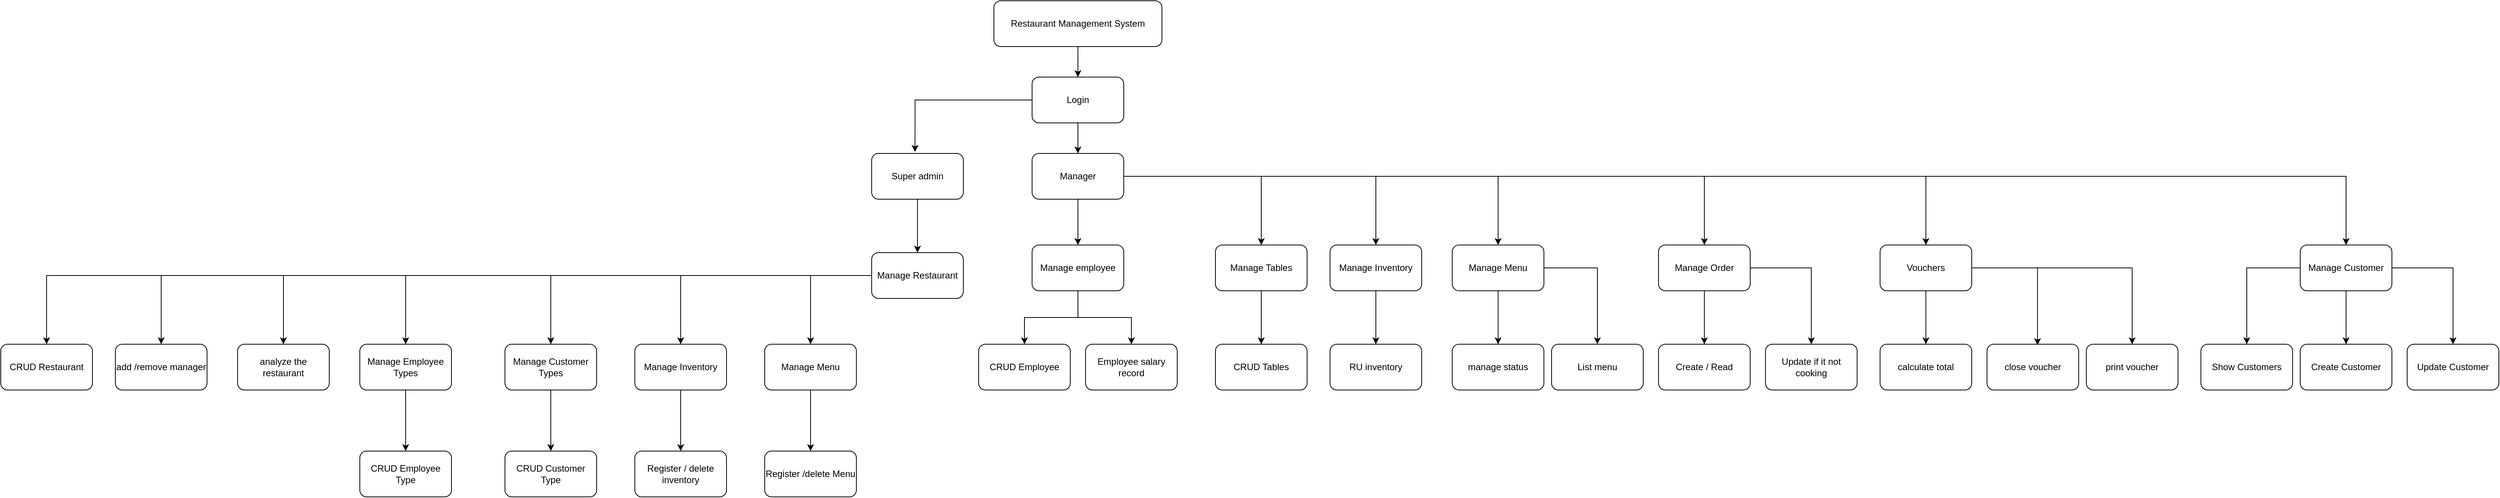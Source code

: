 <mxfile version="21.6.8" type="device">
  <diagram name="Page-1" id="StbJ_PL0KtfQ8Rq0WRKG">
    <mxGraphModel dx="3130" dy="1982" grid="1" gridSize="10" guides="1" tooltips="1" connect="1" arrows="1" fold="1" page="1" pageScale="1" pageWidth="850" pageHeight="1100" math="0" shadow="0">
      <root>
        <mxCell id="0" />
        <mxCell id="1" parent="0" />
        <mxCell id="voC10P5w6ptkILQM-bxx-18" value="" style="edgeStyle=orthogonalEdgeStyle;rounded=0;orthogonalLoop=1;jettySize=auto;html=1;" parent="1" source="voC10P5w6ptkILQM-bxx-1" target="voC10P5w6ptkILQM-bxx-17" edge="1">
          <mxGeometry relative="1" as="geometry" />
        </mxCell>
        <mxCell id="voC10P5w6ptkILQM-bxx-1" value="Restaurant Management System" style="rounded=1;whiteSpace=wrap;html=1;" parent="1" vertex="1">
          <mxGeometry x="250" y="-875" width="220" height="60" as="geometry" />
        </mxCell>
        <mxCell id="voC10P5w6ptkILQM-bxx-12" style="edgeStyle=orthogonalEdgeStyle;rounded=0;orthogonalLoop=1;jettySize=auto;html=1;" parent="1" source="voC10P5w6ptkILQM-bxx-2" target="voC10P5w6ptkILQM-bxx-11" edge="1">
          <mxGeometry relative="1" as="geometry" />
        </mxCell>
        <mxCell id="voC10P5w6ptkILQM-bxx-2" value="Super admin" style="rounded=1;whiteSpace=wrap;html=1;" parent="1" vertex="1">
          <mxGeometry x="90" y="-675" width="120" height="60" as="geometry" />
        </mxCell>
        <mxCell id="voC10P5w6ptkILQM-bxx-14" value="" style="edgeStyle=orthogonalEdgeStyle;rounded=0;orthogonalLoop=1;jettySize=auto;html=1;" parent="1" source="voC10P5w6ptkILQM-bxx-11" target="voC10P5w6ptkILQM-bxx-13" edge="1">
          <mxGeometry relative="1" as="geometry" />
        </mxCell>
        <mxCell id="voC10P5w6ptkILQM-bxx-16" style="edgeStyle=orthogonalEdgeStyle;rounded=0;orthogonalLoop=1;jettySize=auto;html=1;" parent="1" source="voC10P5w6ptkILQM-bxx-11" target="voC10P5w6ptkILQM-bxx-15" edge="1">
          <mxGeometry relative="1" as="geometry" />
        </mxCell>
        <mxCell id="voC10P5w6ptkILQM-bxx-27" style="edgeStyle=orthogonalEdgeStyle;rounded=0;orthogonalLoop=1;jettySize=auto;html=1;entryX=0.5;entryY=0;entryDx=0;entryDy=0;" parent="1" source="voC10P5w6ptkILQM-bxx-11" target="voC10P5w6ptkILQM-bxx-28" edge="1">
          <mxGeometry relative="1" as="geometry">
            <mxPoint x="-70" y="-385" as="targetPoint" />
          </mxGeometry>
        </mxCell>
        <mxCell id="voC10P5w6ptkILQM-bxx-48" style="edgeStyle=orthogonalEdgeStyle;rounded=0;orthogonalLoop=1;jettySize=auto;html=1;" parent="1" source="voC10P5w6ptkILQM-bxx-11" target="voC10P5w6ptkILQM-bxx-49" edge="1">
          <mxGeometry relative="1" as="geometry">
            <mxPoint x="210" y="-405" as="targetPoint" />
          </mxGeometry>
        </mxCell>
        <mxCell id="voC10P5w6ptkILQM-bxx-54" style="edgeStyle=orthogonalEdgeStyle;rounded=0;orthogonalLoop=1;jettySize=auto;html=1;" parent="1" source="voC10P5w6ptkILQM-bxx-11" target="voC10P5w6ptkILQM-bxx-55" edge="1">
          <mxGeometry relative="1" as="geometry">
            <mxPoint x="200" y="-415" as="targetPoint" />
          </mxGeometry>
        </mxCell>
        <mxCell id="voC10P5w6ptkILQM-bxx-69" style="edgeStyle=orthogonalEdgeStyle;rounded=0;orthogonalLoop=1;jettySize=auto;html=1;" parent="1" source="voC10P5w6ptkILQM-bxx-11" target="voC10P5w6ptkILQM-bxx-70" edge="1">
          <mxGeometry relative="1" as="geometry">
            <mxPoint x="210" y="-415.0" as="targetPoint" />
          </mxGeometry>
        </mxCell>
        <mxCell id="voC10P5w6ptkILQM-bxx-84" style="edgeStyle=orthogonalEdgeStyle;rounded=0;orthogonalLoop=1;jettySize=auto;html=1;" parent="1" source="voC10P5w6ptkILQM-bxx-11" target="voC10P5w6ptkILQM-bxx-82" edge="1">
          <mxGeometry relative="1" as="geometry" />
        </mxCell>
        <mxCell id="voC10P5w6ptkILQM-bxx-11" value="Manage Restaurant" style="rounded=1;whiteSpace=wrap;html=1;" parent="1" vertex="1">
          <mxGeometry x="90" y="-545" width="120" height="60" as="geometry" />
        </mxCell>
        <mxCell id="voC10P5w6ptkILQM-bxx-13" value="add /remove manager" style="whiteSpace=wrap;html=1;rounded=1;" parent="1" vertex="1">
          <mxGeometry x="-900" y="-425" width="120" height="60" as="geometry" />
        </mxCell>
        <mxCell id="voC10P5w6ptkILQM-bxx-15" value="analyze the restaurant" style="rounded=1;whiteSpace=wrap;html=1;" parent="1" vertex="1">
          <mxGeometry x="-740" y="-425" width="120" height="60" as="geometry" />
        </mxCell>
        <mxCell id="voC10P5w6ptkILQM-bxx-22" style="edgeStyle=orthogonalEdgeStyle;rounded=0;orthogonalLoop=1;jettySize=auto;html=1;" parent="1" source="voC10P5w6ptkILQM-bxx-17" target="voC10P5w6ptkILQM-bxx-21" edge="1">
          <mxGeometry relative="1" as="geometry" />
        </mxCell>
        <mxCell id="voC10P5w6ptkILQM-bxx-17" value="Login" style="rounded=1;whiteSpace=wrap;html=1;" parent="1" vertex="1">
          <mxGeometry x="300" y="-775" width="120" height="60" as="geometry" />
        </mxCell>
        <mxCell id="voC10P5w6ptkILQM-bxx-19" style="edgeStyle=orthogonalEdgeStyle;rounded=0;orthogonalLoop=1;jettySize=auto;html=1;entryX=0.473;entryY=-0.033;entryDx=0;entryDy=0;entryPerimeter=0;" parent="1" source="voC10P5w6ptkILQM-bxx-17" target="voC10P5w6ptkILQM-bxx-2" edge="1">
          <mxGeometry relative="1" as="geometry" />
        </mxCell>
        <mxCell id="voC10P5w6ptkILQM-bxx-38" style="edgeStyle=orthogonalEdgeStyle;rounded=0;orthogonalLoop=1;jettySize=auto;html=1;" parent="1" source="voC10P5w6ptkILQM-bxx-21" target="voC10P5w6ptkILQM-bxx-30" edge="1">
          <mxGeometry relative="1" as="geometry" />
        </mxCell>
        <mxCell id="voC10P5w6ptkILQM-bxx-39" style="edgeStyle=orthogonalEdgeStyle;rounded=0;orthogonalLoop=1;jettySize=auto;html=1;" parent="1" source="voC10P5w6ptkILQM-bxx-21" target="voC10P5w6ptkILQM-bxx-23" edge="1">
          <mxGeometry relative="1" as="geometry" />
        </mxCell>
        <mxCell id="voC10P5w6ptkILQM-bxx-40" style="edgeStyle=orthogonalEdgeStyle;rounded=0;orthogonalLoop=1;jettySize=auto;html=1;entryX=0.5;entryY=0;entryDx=0;entryDy=0;" parent="1" source="voC10P5w6ptkILQM-bxx-21" target="voC10P5w6ptkILQM-bxx-25" edge="1">
          <mxGeometry relative="1" as="geometry">
            <mxPoint x="750" y="-595" as="targetPoint" />
          </mxGeometry>
        </mxCell>
        <mxCell id="voC10P5w6ptkILQM-bxx-68" style="edgeStyle=orthogonalEdgeStyle;rounded=0;orthogonalLoop=1;jettySize=auto;html=1;" parent="1" source="voC10P5w6ptkILQM-bxx-21" target="voC10P5w6ptkILQM-bxx-66" edge="1">
          <mxGeometry relative="1" as="geometry" />
        </mxCell>
        <mxCell id="voC10P5w6ptkILQM-bxx-75" style="edgeStyle=orthogonalEdgeStyle;rounded=0;orthogonalLoop=1;jettySize=auto;html=1;entryX=0.5;entryY=0;entryDx=0;entryDy=0;" parent="1" source="voC10P5w6ptkILQM-bxx-21" target="voC10P5w6ptkILQM-bxx-76" edge="1">
          <mxGeometry relative="1" as="geometry">
            <mxPoint x="1480" y="-545.0" as="targetPoint" />
          </mxGeometry>
        </mxCell>
        <mxCell id="voC10P5w6ptkILQM-bxx-85" style="edgeStyle=orthogonalEdgeStyle;rounded=0;orthogonalLoop=1;jettySize=auto;html=1;" parent="1" source="voC10P5w6ptkILQM-bxx-21" target="voC10P5w6ptkILQM-bxx-86" edge="1">
          <mxGeometry relative="1" as="geometry">
            <mxPoint x="1850" y="-555" as="targetPoint" />
          </mxGeometry>
        </mxCell>
        <mxCell id="voC10P5w6ptkILQM-bxx-91" style="edgeStyle=orthogonalEdgeStyle;rounded=0;orthogonalLoop=1;jettySize=auto;html=1;" parent="1" source="voC10P5w6ptkILQM-bxx-21" target="voC10P5w6ptkILQM-bxx-92" edge="1">
          <mxGeometry relative="1" as="geometry">
            <mxPoint x="2232.286" y="-545" as="targetPoint" />
          </mxGeometry>
        </mxCell>
        <mxCell id="voC10P5w6ptkILQM-bxx-21" value="Manager" style="rounded=1;whiteSpace=wrap;html=1;" parent="1" vertex="1">
          <mxGeometry x="300" y="-675" width="120" height="60" as="geometry" />
        </mxCell>
        <mxCell id="voC10P5w6ptkILQM-bxx-43" value="" style="edgeStyle=orthogonalEdgeStyle;rounded=0;orthogonalLoop=1;jettySize=auto;html=1;" parent="1" source="voC10P5w6ptkILQM-bxx-23" target="voC10P5w6ptkILQM-bxx-42" edge="1">
          <mxGeometry relative="1" as="geometry" />
        </mxCell>
        <mxCell id="voC10P5w6ptkILQM-bxx-45" style="edgeStyle=orthogonalEdgeStyle;rounded=0;orthogonalLoop=1;jettySize=auto;html=1;" parent="1" source="voC10P5w6ptkILQM-bxx-23" target="voC10P5w6ptkILQM-bxx-44" edge="1">
          <mxGeometry relative="1" as="geometry" />
        </mxCell>
        <mxCell id="voC10P5w6ptkILQM-bxx-23" value="Manage employee" style="whiteSpace=wrap;html=1;rounded=1;" parent="1" vertex="1">
          <mxGeometry x="300" y="-555" width="120" height="60" as="geometry" />
        </mxCell>
        <mxCell id="voC10P5w6ptkILQM-bxx-47" value="" style="edgeStyle=orthogonalEdgeStyle;rounded=0;orthogonalLoop=1;jettySize=auto;html=1;" parent="1" source="voC10P5w6ptkILQM-bxx-25" target="voC10P5w6ptkILQM-bxx-46" edge="1">
          <mxGeometry relative="1" as="geometry" />
        </mxCell>
        <mxCell id="voC10P5w6ptkILQM-bxx-25" value="Manage Tables" style="rounded=1;whiteSpace=wrap;html=1;" parent="1" vertex="1">
          <mxGeometry x="540" y="-555" width="120" height="60" as="geometry" />
        </mxCell>
        <mxCell id="voC10P5w6ptkILQM-bxx-28" value="CRUD Restaurant" style="rounded=1;whiteSpace=wrap;html=1;" parent="1" vertex="1">
          <mxGeometry x="-1050" y="-425" width="120" height="60" as="geometry" />
        </mxCell>
        <mxCell id="voC10P5w6ptkILQM-bxx-32" style="edgeStyle=orthogonalEdgeStyle;rounded=0;orthogonalLoop=1;jettySize=auto;html=1;" parent="1" source="voC10P5w6ptkILQM-bxx-30" target="voC10P5w6ptkILQM-bxx-31" edge="1">
          <mxGeometry relative="1" as="geometry" />
        </mxCell>
        <mxCell id="voC10P5w6ptkILQM-bxx-35" style="edgeStyle=orthogonalEdgeStyle;rounded=0;orthogonalLoop=1;jettySize=auto;html=1;" parent="1" source="voC10P5w6ptkILQM-bxx-30" target="voC10P5w6ptkILQM-bxx-33" edge="1">
          <mxGeometry relative="1" as="geometry" />
        </mxCell>
        <mxCell id="voC10P5w6ptkILQM-bxx-36" style="edgeStyle=orthogonalEdgeStyle;rounded=0;orthogonalLoop=1;jettySize=auto;html=1;" parent="1" source="voC10P5w6ptkILQM-bxx-30" target="voC10P5w6ptkILQM-bxx-37" edge="1">
          <mxGeometry relative="1" as="geometry">
            <mxPoint x="1900" y="-395" as="targetPoint" />
          </mxGeometry>
        </mxCell>
        <mxCell id="voC10P5w6ptkILQM-bxx-30" value="Manage Customer" style="rounded=1;whiteSpace=wrap;html=1;" parent="1" vertex="1">
          <mxGeometry x="1960" y="-555" width="120" height="60" as="geometry" />
        </mxCell>
        <mxCell id="voC10P5w6ptkILQM-bxx-31" value="Create Customer" style="rounded=1;whiteSpace=wrap;html=1;" parent="1" vertex="1">
          <mxGeometry x="1960" y="-425" width="120" height="60" as="geometry" />
        </mxCell>
        <mxCell id="voC10P5w6ptkILQM-bxx-33" value="Update Customer" style="rounded=1;whiteSpace=wrap;html=1;" parent="1" vertex="1">
          <mxGeometry x="2100" y="-425" width="120" height="60" as="geometry" />
        </mxCell>
        <mxCell id="voC10P5w6ptkILQM-bxx-37" value="Show Customers" style="rounded=1;whiteSpace=wrap;html=1;" parent="1" vertex="1">
          <mxGeometry x="1830" y="-425" width="120" height="60" as="geometry" />
        </mxCell>
        <mxCell id="voC10P5w6ptkILQM-bxx-42" value="CRUD Employee" style="rounded=1;whiteSpace=wrap;html=1;" parent="1" vertex="1">
          <mxGeometry x="230" y="-425" width="120" height="60" as="geometry" />
        </mxCell>
        <mxCell id="voC10P5w6ptkILQM-bxx-44" value="Employee salary record" style="rounded=1;whiteSpace=wrap;html=1;" parent="1" vertex="1">
          <mxGeometry x="370" y="-425" width="120" height="60" as="geometry" />
        </mxCell>
        <mxCell id="voC10P5w6ptkILQM-bxx-46" value="CRUD Tables" style="whiteSpace=wrap;html=1;rounded=1;" parent="1" vertex="1">
          <mxGeometry x="540" y="-425" width="120" height="60" as="geometry" />
        </mxCell>
        <mxCell id="voC10P5w6ptkILQM-bxx-50" style="edgeStyle=orthogonalEdgeStyle;rounded=0;orthogonalLoop=1;jettySize=auto;html=1;" parent="1" source="voC10P5w6ptkILQM-bxx-49" target="voC10P5w6ptkILQM-bxx-51" edge="1">
          <mxGeometry relative="1" as="geometry">
            <mxPoint x="-390" y="-305" as="targetPoint" />
          </mxGeometry>
        </mxCell>
        <mxCell id="voC10P5w6ptkILQM-bxx-49" value="Manage Employee Types" style="rounded=1;whiteSpace=wrap;html=1;" parent="1" vertex="1">
          <mxGeometry x="-580" y="-425" width="120" height="60" as="geometry" />
        </mxCell>
        <mxCell id="voC10P5w6ptkILQM-bxx-51" value="CRUD Employee Type" style="rounded=1;whiteSpace=wrap;html=1;" parent="1" vertex="1">
          <mxGeometry x="-580" y="-285" width="120" height="60" as="geometry" />
        </mxCell>
        <mxCell id="voC10P5w6ptkILQM-bxx-56" style="edgeStyle=orthogonalEdgeStyle;rounded=0;orthogonalLoop=1;jettySize=auto;html=1;entryX=0.5;entryY=0;entryDx=0;entryDy=0;" parent="1" source="voC10P5w6ptkILQM-bxx-55" target="voC10P5w6ptkILQM-bxx-57" edge="1">
          <mxGeometry relative="1" as="geometry">
            <mxPoint x="-370" y="-325" as="targetPoint" />
            <Array as="points">
              <mxPoint x="-330" y="-315" />
              <mxPoint x="-330" y="-315" />
            </Array>
          </mxGeometry>
        </mxCell>
        <mxCell id="voC10P5w6ptkILQM-bxx-55" value="Manage Customer Types" style="rounded=1;whiteSpace=wrap;html=1;" parent="1" vertex="1">
          <mxGeometry x="-390" y="-425" width="120" height="60" as="geometry" />
        </mxCell>
        <mxCell id="voC10P5w6ptkILQM-bxx-57" value="CRUD Customer Type" style="rounded=1;whiteSpace=wrap;html=1;" parent="1" vertex="1">
          <mxGeometry x="-390" y="-285" width="120" height="60" as="geometry" />
        </mxCell>
        <mxCell id="voC10P5w6ptkILQM-bxx-65" value="" style="edgeStyle=orthogonalEdgeStyle;rounded=0;orthogonalLoop=1;jettySize=auto;html=1;" parent="1" source="voC10P5w6ptkILQM-bxx-66" target="voC10P5w6ptkILQM-bxx-67" edge="1">
          <mxGeometry relative="1" as="geometry" />
        </mxCell>
        <mxCell id="voC10P5w6ptkILQM-bxx-66" value="Manage Inventory" style="rounded=1;whiteSpace=wrap;html=1;" parent="1" vertex="1">
          <mxGeometry x="690" y="-555" width="120" height="60" as="geometry" />
        </mxCell>
        <mxCell id="voC10P5w6ptkILQM-bxx-67" value="RU inventory" style="whiteSpace=wrap;html=1;rounded=1;" parent="1" vertex="1">
          <mxGeometry x="690" y="-425" width="120" height="60" as="geometry" />
        </mxCell>
        <mxCell id="voC10P5w6ptkILQM-bxx-73" value="" style="edgeStyle=orthogonalEdgeStyle;rounded=0;orthogonalLoop=1;jettySize=auto;html=1;" parent="1" source="voC10P5w6ptkILQM-bxx-70" target="voC10P5w6ptkILQM-bxx-72" edge="1">
          <mxGeometry relative="1" as="geometry" />
        </mxCell>
        <mxCell id="voC10P5w6ptkILQM-bxx-70" value="Manage Inventory" style="rounded=1;whiteSpace=wrap;html=1;" parent="1" vertex="1">
          <mxGeometry x="-220" y="-425" width="120" height="60" as="geometry" />
        </mxCell>
        <mxCell id="voC10P5w6ptkILQM-bxx-72" value="Register / delete inventory" style="whiteSpace=wrap;html=1;rounded=1;" parent="1" vertex="1">
          <mxGeometry x="-220" y="-285" width="120" height="60" as="geometry" />
        </mxCell>
        <mxCell id="voC10P5w6ptkILQM-bxx-78" value="" style="edgeStyle=orthogonalEdgeStyle;rounded=0;orthogonalLoop=1;jettySize=auto;html=1;" parent="1" source="voC10P5w6ptkILQM-bxx-76" target="voC10P5w6ptkILQM-bxx-77" edge="1">
          <mxGeometry relative="1" as="geometry" />
        </mxCell>
        <mxCell id="voC10P5w6ptkILQM-bxx-79" style="edgeStyle=orthogonalEdgeStyle;rounded=0;orthogonalLoop=1;jettySize=auto;html=1;entryX=0.5;entryY=0;entryDx=0;entryDy=0;" parent="1" source="voC10P5w6ptkILQM-bxx-76" target="voC10P5w6ptkILQM-bxx-80" edge="1">
          <mxGeometry relative="1" as="geometry">
            <mxPoint x="1020" y="-425" as="targetPoint" />
          </mxGeometry>
        </mxCell>
        <mxCell id="voC10P5w6ptkILQM-bxx-76" value="Manage Menu" style="rounded=1;whiteSpace=wrap;html=1;" parent="1" vertex="1">
          <mxGeometry x="850" y="-555" width="120" height="60" as="geometry" />
        </mxCell>
        <mxCell id="voC10P5w6ptkILQM-bxx-77" value="manage status" style="whiteSpace=wrap;html=1;rounded=1;" parent="1" vertex="1">
          <mxGeometry x="850" y="-425" width="120" height="60" as="geometry" />
        </mxCell>
        <mxCell id="voC10P5w6ptkILQM-bxx-80" value="List menu" style="rounded=1;whiteSpace=wrap;html=1;" parent="1" vertex="1">
          <mxGeometry x="980" y="-425" width="120" height="60" as="geometry" />
        </mxCell>
        <mxCell id="voC10P5w6ptkILQM-bxx-81" value="" style="edgeStyle=orthogonalEdgeStyle;rounded=0;orthogonalLoop=1;jettySize=auto;html=1;" parent="1" source="voC10P5w6ptkILQM-bxx-82" target="voC10P5w6ptkILQM-bxx-83" edge="1">
          <mxGeometry relative="1" as="geometry" />
        </mxCell>
        <mxCell id="voC10P5w6ptkILQM-bxx-82" value="Manage Menu" style="rounded=1;whiteSpace=wrap;html=1;" parent="1" vertex="1">
          <mxGeometry x="-50" y="-425" width="120" height="60" as="geometry" />
        </mxCell>
        <mxCell id="voC10P5w6ptkILQM-bxx-83" value="Register /delete Menu" style="whiteSpace=wrap;html=1;rounded=1;" parent="1" vertex="1">
          <mxGeometry x="-50" y="-285" width="120" height="60" as="geometry" />
        </mxCell>
        <mxCell id="voC10P5w6ptkILQM-bxx-88" style="edgeStyle=orthogonalEdgeStyle;rounded=0;orthogonalLoop=1;jettySize=auto;html=1;" parent="1" source="voC10P5w6ptkILQM-bxx-86" target="voC10P5w6ptkILQM-bxx-87" edge="1">
          <mxGeometry relative="1" as="geometry" />
        </mxCell>
        <mxCell id="voC10P5w6ptkILQM-bxx-89" style="edgeStyle=orthogonalEdgeStyle;rounded=0;orthogonalLoop=1;jettySize=auto;html=1;" parent="1" source="voC10P5w6ptkILQM-bxx-86" target="voC10P5w6ptkILQM-bxx-90" edge="1">
          <mxGeometry relative="1" as="geometry">
            <mxPoint x="1330" y="-425" as="targetPoint" />
          </mxGeometry>
        </mxCell>
        <mxCell id="voC10P5w6ptkILQM-bxx-86" value="Manage Order" style="rounded=1;whiteSpace=wrap;html=1;" parent="1" vertex="1">
          <mxGeometry x="1120" y="-555" width="120" height="60" as="geometry" />
        </mxCell>
        <mxCell id="voC10P5w6ptkILQM-bxx-87" value="Create / Read" style="rounded=1;whiteSpace=wrap;html=1;" parent="1" vertex="1">
          <mxGeometry x="1120" y="-425" width="120" height="60" as="geometry" />
        </mxCell>
        <mxCell id="voC10P5w6ptkILQM-bxx-90" value="Update if it not cooking" style="rounded=1;whiteSpace=wrap;html=1;" parent="1" vertex="1">
          <mxGeometry x="1260" y="-425" width="120" height="60" as="geometry" />
        </mxCell>
        <mxCell id="voC10P5w6ptkILQM-bxx-95" style="edgeStyle=orthogonalEdgeStyle;rounded=0;orthogonalLoop=1;jettySize=auto;html=1;" parent="1" source="voC10P5w6ptkILQM-bxx-92" target="voC10P5w6ptkILQM-bxx-94" edge="1">
          <mxGeometry relative="1" as="geometry" />
        </mxCell>
        <mxCell id="voC10P5w6ptkILQM-bxx-96" style="edgeStyle=orthogonalEdgeStyle;rounded=0;orthogonalLoop=1;jettySize=auto;html=1;entryX=0.551;entryY=0.019;entryDx=0;entryDy=0;entryPerimeter=0;" parent="1" source="voC10P5w6ptkILQM-bxx-92" target="voC10P5w6ptkILQM-bxx-97" edge="1">
          <mxGeometry relative="1" as="geometry">
            <mxPoint x="1610" y="-425" as="targetPoint" />
          </mxGeometry>
        </mxCell>
        <mxCell id="voC10P5w6ptkILQM-bxx-98" style="edgeStyle=orthogonalEdgeStyle;rounded=0;orthogonalLoop=1;jettySize=auto;html=1;entryX=0.5;entryY=0;entryDx=0;entryDy=0;" parent="1" source="voC10P5w6ptkILQM-bxx-92" target="voC10P5w6ptkILQM-bxx-99" edge="1">
          <mxGeometry relative="1" as="geometry">
            <mxPoint x="1720" y="-425" as="targetPoint" />
            <Array as="points">
              <mxPoint x="1740" y="-525" />
            </Array>
          </mxGeometry>
        </mxCell>
        <mxCell id="voC10P5w6ptkILQM-bxx-92" value="Vouchers" style="rounded=1;whiteSpace=wrap;html=1;" parent="1" vertex="1">
          <mxGeometry x="1409.996" y="-555" width="120" height="60" as="geometry" />
        </mxCell>
        <mxCell id="voC10P5w6ptkILQM-bxx-94" value="calculate total" style="rounded=1;whiteSpace=wrap;html=1;" parent="1" vertex="1">
          <mxGeometry x="1410" y="-425" width="120" height="60" as="geometry" />
        </mxCell>
        <mxCell id="voC10P5w6ptkILQM-bxx-97" value="close voucher" style="rounded=1;whiteSpace=wrap;html=1;" parent="1" vertex="1">
          <mxGeometry x="1550" y="-425" width="120" height="60" as="geometry" />
        </mxCell>
        <mxCell id="voC10P5w6ptkILQM-bxx-99" value="print voucher" style="rounded=1;whiteSpace=wrap;html=1;" parent="1" vertex="1">
          <mxGeometry x="1680" y="-425" width="120" height="60" as="geometry" />
        </mxCell>
      </root>
    </mxGraphModel>
  </diagram>
</mxfile>

